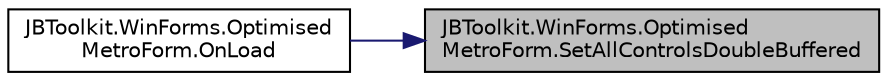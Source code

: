 digraph "JBToolkit.WinForms.OptimisedMetroForm.SetAllControlsDoubleBuffered"
{
 // LATEX_PDF_SIZE
  edge [fontname="Helvetica",fontsize="10",labelfontname="Helvetica",labelfontsize="10"];
  node [fontname="Helvetica",fontsize="10",shape=record];
  rankdir="RL";
  Node1 [label="JBToolkit.WinForms.Optimised\lMetroForm.SetAllControlsDoubleBuffered",height=0.2,width=0.4,color="black", fillcolor="grey75", style="filled", fontcolor="black",tooltip="Iterates through all controls and ensure they're set to double buffered"];
  Node1 -> Node2 [dir="back",color="midnightblue",fontsize="10",style="solid",fontname="Helvetica"];
  Node2 [label="JBToolkit.WinForms.Optimised\lMetroForm.OnLoad",height=0.2,width=0.4,color="black", fillcolor="white", style="filled",URL="$da/d7e/class_j_b_toolkit_1_1_win_forms_1_1_optimised_metro_form.html#aec527a96922fa9e51021f2da3b3f29e9",tooltip=" "];
}
